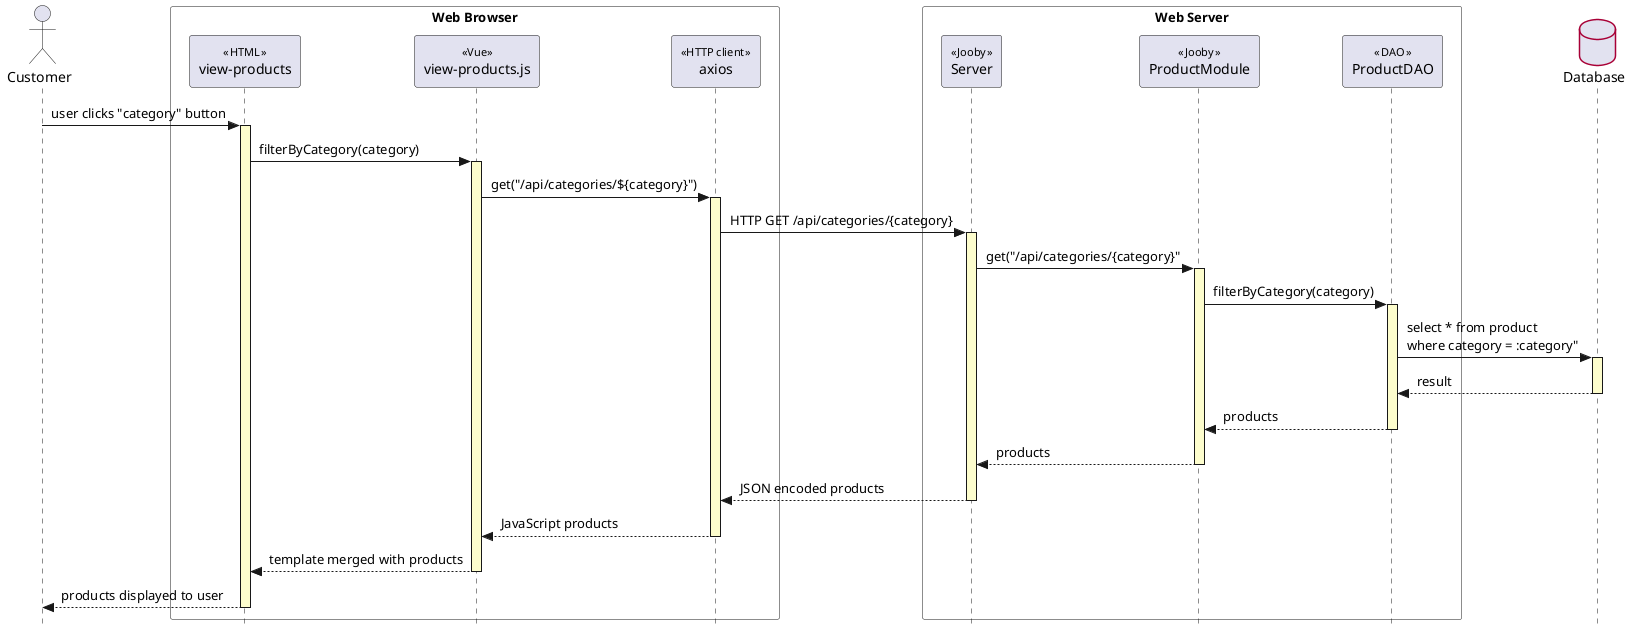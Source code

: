 @startuml
' style tweaks to make the diagram a little more readable
skinparam {
	Style strictuml
	RoundCorner 5
	BoxPadding 35
	ParticipantPadding 15
    Padding 2

	Sequence {
		' make activations yellow too
		LifeLineBackgroundColor #FDFDCD

		' make stereotypes less ugly
		Stereotype {
			Font {
				Size 11
				Style plain
			}
		}
	}

   Database {
		BorderColor #A80036
	}

}

Actor Customer as user
box "             Web Browser             " #white
	Participant "view-products" as page << HTML >>
	user -> page++: user clicks "category" button
    participant "view-products.js" as controller <<Vue>>
    participant "axios" as axios <<HTTP client >>
end box

box "Web Server" #white
	Participant "Server" as service << Jooby >>
	Participant "ProductModule" as module << Jooby >>
	Participant "ProductDAO" as dao << DAO >>
end box

database "Database" as db

page -> controller++ : filterByCategory(category)
controller -> axios++ : get("/api/categories/${category}")
axios -> service++ : HTTP GET /api/categories/{category}
service -> module++ : get("/api/categories/{category}"
module -> dao++ : filterByCategory(category)
dao -> db++ : select * from product \nwhere category = :category"

return result
return products
return products
return JSON encoded products
return JavaScript products
' controller --
return template merged with products
return products displayed to user
@enduml